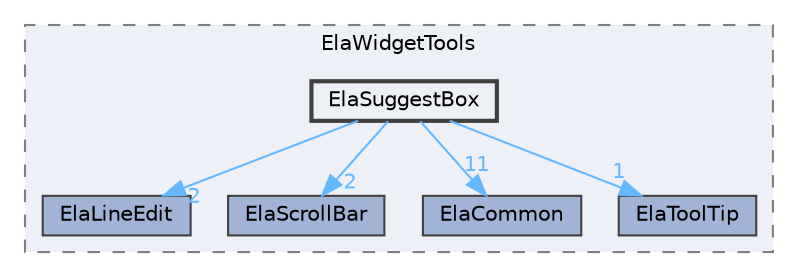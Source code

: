 digraph "ElaSuggestBox"
{
 // LATEX_PDF_SIZE
  bgcolor="transparent";
  edge [fontname=Helvetica,fontsize=10,labelfontname=Helvetica,labelfontsize=10];
  node [fontname=Helvetica,fontsize=10,shape=box,height=0.2,width=0.4];
  compound=true
  subgraph clusterdir_c41e0d0e814e23de337c335e201650d3 {
    graph [ bgcolor="#edf0f7", pencolor="grey50", label="ElaWidgetTools", fontname=Helvetica,fontsize=10 style="filled,dashed", URL="dir_c41e0d0e814e23de337c335e201650d3.html",tooltip=""]
  dir_4d48378954380cc2880042b14f3651d9 [label="ElaLineEdit", fillcolor="#a2b4d6", color="grey25", style="filled", URL="dir_4d48378954380cc2880042b14f3651d9.html",tooltip=""];
  dir_ec6e2ea1cd2bd8b04e56dcddaa716808 [label="ElaScrollBar", fillcolor="#a2b4d6", color="grey25", style="filled", URL="dir_ec6e2ea1cd2bd8b04e56dcddaa716808.html",tooltip=""];
  dir_a7cb3baefd8faa092f0ee9caf615fc08 [label="ElaCommon", fillcolor="#a2b4d6", color="grey25", style="filled", URL="dir_a7cb3baefd8faa092f0ee9caf615fc08.html",tooltip=""];
  dir_b9ce0dd2fe69e2c138858fe37c8e31c1 [label="ElaToolTip", fillcolor="#a2b4d6", color="grey25", style="filled", URL="dir_b9ce0dd2fe69e2c138858fe37c8e31c1.html",tooltip=""];
  dir_be8b680b38cf8684d9bb273fe6a6c678 [label="ElaSuggestBox", fillcolor="#edf0f7", color="grey25", style="filled,bold", URL="dir_be8b680b38cf8684d9bb273fe6a6c678.html",tooltip=""];
  }
  dir_be8b680b38cf8684d9bb273fe6a6c678->dir_4d48378954380cc2880042b14f3651d9 [headlabel="2", labeldistance=1.5 headhref="dir_000081_000075.html" href="dir_000081_000075.html" color="steelblue1" fontcolor="steelblue1"];
  dir_be8b680b38cf8684d9bb273fe6a6c678->dir_a7cb3baefd8faa092f0ee9caf615fc08 [headlabel="11", labeldistance=1.5 headhref="dir_000081_000071.html" href="dir_000081_000071.html" color="steelblue1" fontcolor="steelblue1"];
  dir_be8b680b38cf8684d9bb273fe6a6c678->dir_b9ce0dd2fe69e2c138858fe37c8e31c1 [headlabel="1", labeldistance=1.5 headhref="dir_000081_000084.html" href="dir_000081_000084.html" color="steelblue1" fontcolor="steelblue1"];
  dir_be8b680b38cf8684d9bb273fe6a6c678->dir_ec6e2ea1cd2bd8b04e56dcddaa716808 [headlabel="2", labeldistance=1.5 headhref="dir_000081_000080.html" href="dir_000081_000080.html" color="steelblue1" fontcolor="steelblue1"];
}
